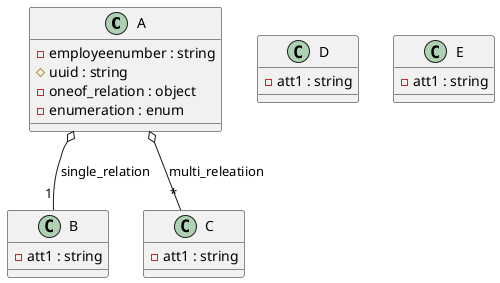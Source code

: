 @startuml
class A {
    -employeenumber : string
    #uuid : string
    -oneof_relation : object
    -enumeration : enum
}
class B {
    -att1 : string
}
class C {
    -att1 : string
}
class D {
    -att1 : string
}
class E {
    -att1 : string
}
A o-- "1" B : single_relation
A o-- "*" C : multi_releatiion

@enduml